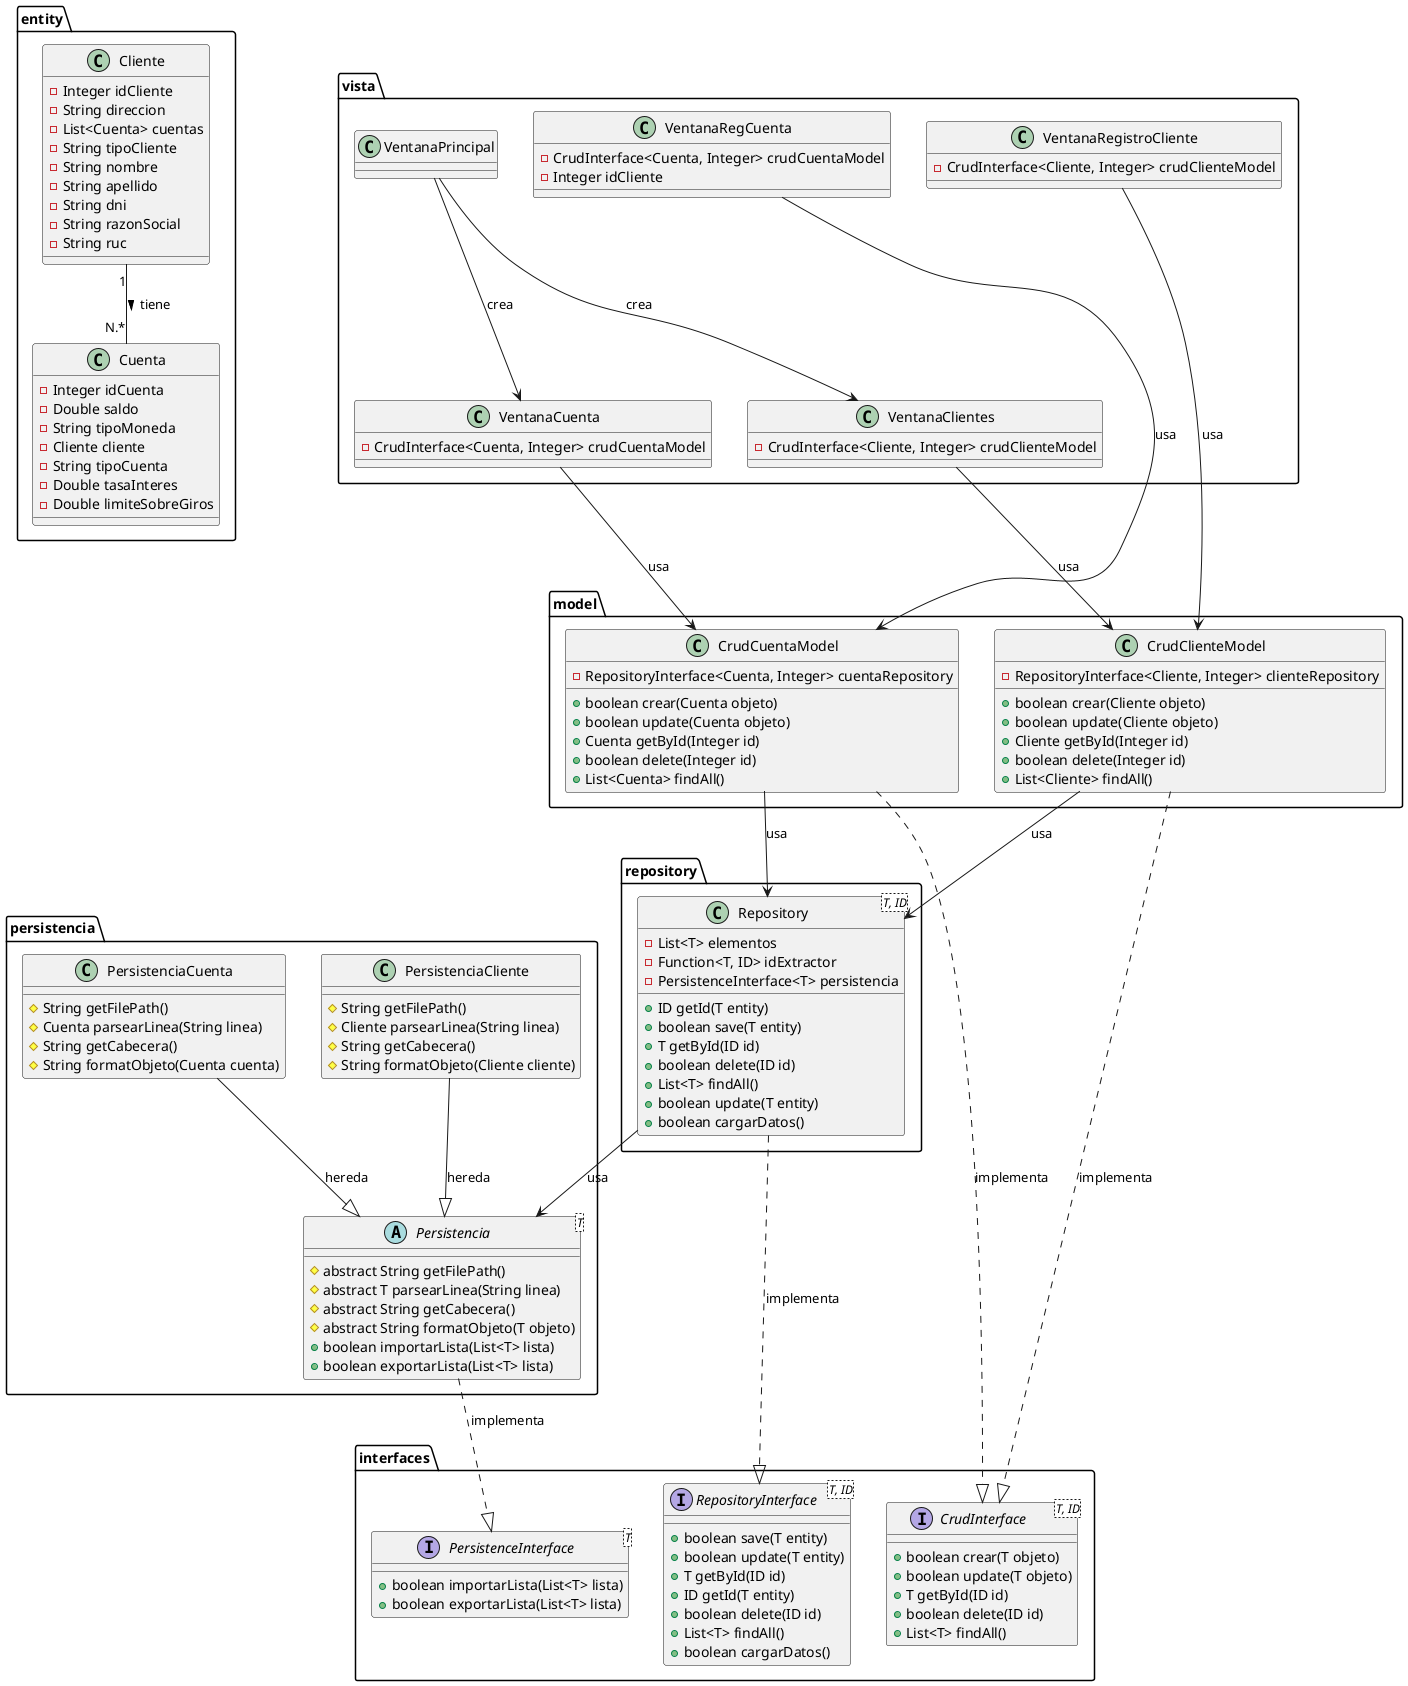 @startuml
'https://plantuml.com/class-diagram

package "entity" {
    class Cuenta {
        - Integer idCuenta
        - Double saldo
        - String tipoMoneda
        - Cliente cliente
        - String tipoCuenta
        - Double tasaInteres
        - Double limiteSobreGiros
    }

    class Cliente {
        - Integer idCliente
        - String direccion
        - List<Cuenta> cuentas
        - String tipoCliente
        - String nombre
        - String apellido
        - String dni
        - String razonSocial
        - String ruc
    }
}

package "interfaces" {
    interface CrudInterface<T, ID> {
        + boolean crear(T objeto)
        + boolean update(T objeto)
        + T getById(ID id)
        + boolean delete(ID id)
        + List<T> findAll()
    }

    interface PersistenceInterface<T> {
        + boolean importarLista(List<T> lista)
        + boolean exportarLista(List<T> lista)
    }

    interface RepositoryInterface<T, ID> {
        + boolean save(T entity)
        + boolean update(T entity)
        + T getById(ID id)
        + ID getId(T entity)
        + boolean delete(ID id)
        + List<T> findAll()
        + boolean cargarDatos()
    }
}

package "persistencia" {
    abstract class Persistencia<T> {
        # abstract String getFilePath()
        # abstract T parsearLinea(String linea)
        # abstract String getCabecera()
        # abstract String formatObjeto(T objeto)
        + boolean importarLista(List<T> lista)
        + boolean exportarLista(List<T> lista)
    }

    class PersistenciaCliente {
        # String getFilePath()
        # Cliente parsearLinea(String linea)
        # String getCabecera()
        # String formatObjeto(Cliente cliente)
    }

    class PersistenciaCuenta {
        # String getFilePath()
        # Cuenta parsearLinea(String linea)
        # String getCabecera()
        # String formatObjeto(Cuenta cuenta)
    }
}

package "repository" {
    class Repository<T, ID> {
        - List<T> elementos
        - Function<T, ID> idExtractor
        - PersistenceInterface<T> persistencia
        + ID getId(T entity)
        + boolean save(T entity)
        + T getById(ID id)
        + boolean delete(ID id)
        + List<T> findAll()
        + boolean update(T entity)
        + boolean cargarDatos()
    }
}

package "model" {
    class CrudClienteModel {
        - RepositoryInterface<Cliente, Integer> clienteRepository
        + boolean crear(Cliente objeto)
        + boolean update(Cliente objeto)
        + Cliente getById(Integer id)
        + boolean delete(Integer id)
        + List<Cliente> findAll()
    }

    class CrudCuentaModel {
        - RepositoryInterface<Cuenta, Integer> cuentaRepository
        + boolean crear(Cuenta objeto)
        + boolean update(Cuenta objeto)
        + Cuenta getById(Integer id)
        + boolean delete(Integer id)
        + List<Cuenta> findAll()
    }
}

package "vista" {
    class VentanaClientes {
        - CrudInterface<Cliente, Integer> crudClienteModel
    }

    class VentanaCuenta {
        - CrudInterface<Cuenta, Integer> crudCuentaModel
    }

    class VentanaRegCuenta {
        - CrudInterface<Cuenta, Integer> crudCuentaModel
        - Integer idCliente
    }

    class VentanaRegistroCliente {
        - CrudInterface<Cliente, Integer> crudClienteModel
    }

    class VentanaPrincipal {
    }
}

' Relaciones
Cliente "1" -- "N.*" Cuenta : tiene >
VentanaClientes --> CrudClienteModel : usa
VentanaCuenta --> CrudCuentaModel : usa
VentanaRegCuenta --> CrudCuentaModel : usa
VentanaRegistroCliente --> CrudClienteModel : usa
VentanaPrincipal --> VentanaClientes : crea
VentanaPrincipal --> VentanaCuenta : crea

Persistencia ..|> PersistenceInterface : implementa
PersistenciaCliente --|> Persistencia : hereda
PersistenciaCuenta --|> Persistencia : hereda

Repository ..|> RepositoryInterface : implementa
CrudClienteModel ..|> CrudInterface : implementa
CrudCuentaModel ..|> CrudInterface : implementa

CrudClienteModel --> Repository : usa
CrudCuentaModel --> Repository : usa
Repository --> Persistencia : usa

@enduml